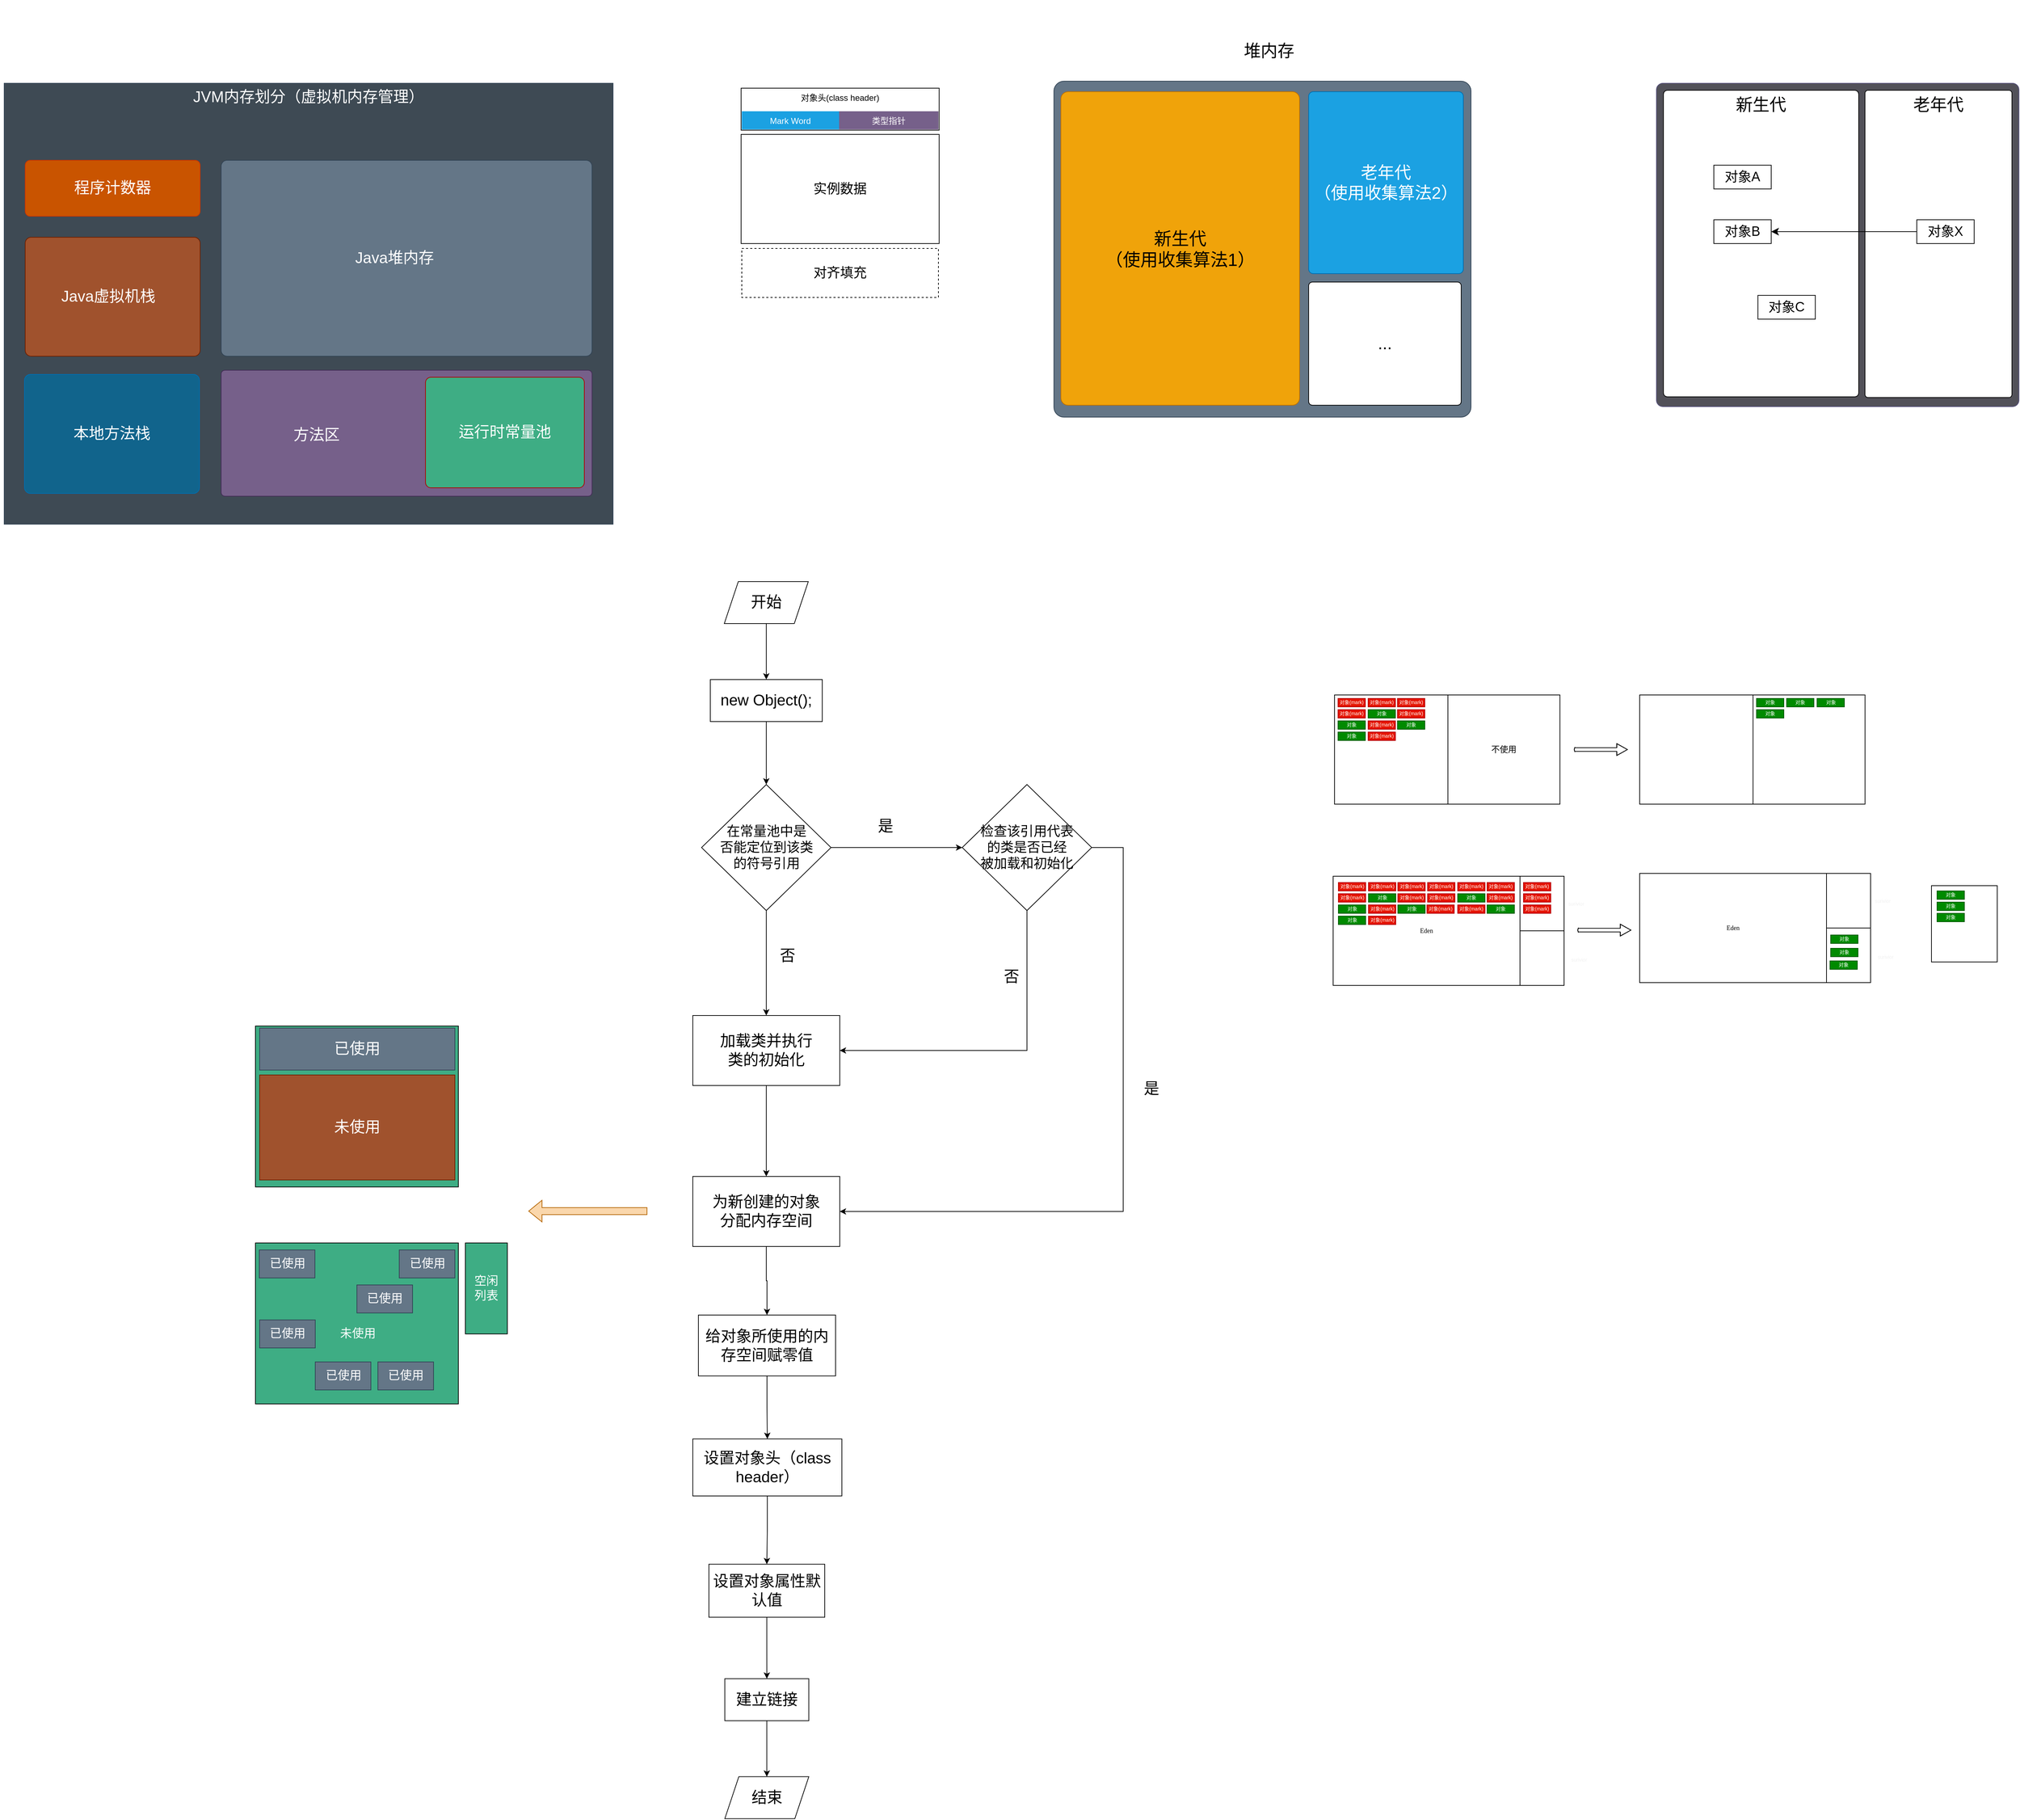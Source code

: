 <mxfile version="16.1.2" type="device"><diagram id="2Nyt67nOHdeNuC73Vq30" name="第 1 页"><mxGraphModel dx="5530" dy="2628" grid="0" gridSize="10" guides="1" tooltips="1" connect="1" arrows="1" fold="1" page="0" pageScale="1" pageWidth="827" pageHeight="1169" math="0" shadow="0"><root><mxCell id="0"/><mxCell id="1" parent="0"/><mxCell id="AKCNid6SDq53UMQEHIKk-112" value="" style="whiteSpace=wrap;html=1;fontSize=7;" vertex="1" parent="1"><mxGeometry x="2724" y="1236.5" width="94" height="109" as="geometry"/></mxCell><mxCell id="CnZKjHH5ffNXC-_R4o8h-1" value="JVM内存划分（虚拟机内存管理）" style="rounded=0;whiteSpace=wrap;html=1;verticalAlign=top;fontSize=22;fillColor=#3E4A54;fontColor=#ffffff;strokeColor=#314354;" parent="1" vertex="1"><mxGeometry x="-30" y="90" width="870" height="630" as="geometry"/></mxCell><mxCell id="CnZKjHH5ffNXC-_R4o8h-2" value="程序计数器" style="rounded=1;whiteSpace=wrap;html=1;fontSize=22;arcSize=9;fillColor=#C95400;fontColor=#FFFFFF;strokeColor=#C73500;" parent="1" vertex="1"><mxGeometry y="200" width="250" height="80" as="geometry"/></mxCell><mxCell id="CnZKjHH5ffNXC-_R4o8h-3" value="Java虚拟机栈&amp;nbsp;&lt;span style=&quot;white-space: pre&quot;&gt;&#9;&lt;/span&gt;" style="rounded=1;whiteSpace=wrap;html=1;fontSize=22;arcSize=5;fillColor=#a0522d;fontColor=#ffffff;strokeColor=#6D1F00;" parent="1" vertex="1"><mxGeometry y="310" width="250" height="170" as="geometry"/></mxCell><mxCell id="CnZKjHH5ffNXC-_R4o8h-4" value="Java堆内存&lt;span style=&quot;white-space: pre&quot;&gt;&#9;&lt;/span&gt;" style="rounded=1;whiteSpace=wrap;html=1;fontSize=22;arcSize=3;fillColor=#647687;fontColor=#ffffff;strokeColor=#314354;" parent="1" vertex="1"><mxGeometry x="280" y="200" width="530" height="280" as="geometry"/></mxCell><mxCell id="CnZKjHH5ffNXC-_R4o8h-5" value="" style="rounded=1;whiteSpace=wrap;html=1;fontSize=22;arcSize=3;align=left;fillColor=#76608a;fontColor=#ffffff;strokeColor=#432D57;" parent="1" vertex="1"><mxGeometry x="280" y="500" width="530" height="180" as="geometry"/></mxCell><mxCell id="CnZKjHH5ffNXC-_R4o8h-6" value="运行时常量池" style="rounded=1;whiteSpace=wrap;html=1;fontSize=22;arcSize=5;fillColor=#3EAD84;fontColor=#ffffff;strokeColor=#B20000;" parent="1" vertex="1"><mxGeometry x="572" y="510" width="227" height="158" as="geometry"/></mxCell><mxCell id="CnZKjHH5ffNXC-_R4o8h-10" value="" style="edgeStyle=orthogonalEdgeStyle;rounded=0;orthogonalLoop=1;jettySize=auto;html=1;fontSize=22;fontColor=#FFFFFF;" parent="1" source="CnZKjHH5ffNXC-_R4o8h-8" target="CnZKjHH5ffNXC-_R4o8h-9" edge="1"><mxGeometry relative="1" as="geometry"/></mxCell><mxCell id="CnZKjHH5ffNXC-_R4o8h-8" value="开始" style="shape=parallelogram;perimeter=parallelogramPerimeter;whiteSpace=wrap;html=1;fixedSize=1;fontSize=22;" parent="1" vertex="1"><mxGeometry x="999" y="802" width="120" height="60" as="geometry"/></mxCell><mxCell id="CnZKjHH5ffNXC-_R4o8h-12" value="" style="edgeStyle=orthogonalEdgeStyle;rounded=0;orthogonalLoop=1;jettySize=auto;html=1;fontSize=22;fontColor=#FFFFFF;" parent="1" source="CnZKjHH5ffNXC-_R4o8h-9" target="CnZKjHH5ffNXC-_R4o8h-11" edge="1"><mxGeometry relative="1" as="geometry"/></mxCell><mxCell id="CnZKjHH5ffNXC-_R4o8h-9" value="new Object();" style="whiteSpace=wrap;html=1;fontSize=22;" parent="1" vertex="1"><mxGeometry x="979" y="942" width="160" height="60" as="geometry"/></mxCell><mxCell id="CnZKjHH5ffNXC-_R4o8h-14" value="" style="edgeStyle=orthogonalEdgeStyle;rounded=0;orthogonalLoop=1;jettySize=auto;html=1;fontSize=22;fontColor=#FFFFFF;" parent="1" source="CnZKjHH5ffNXC-_R4o8h-11" target="CnZKjHH5ffNXC-_R4o8h-13" edge="1"><mxGeometry relative="1" as="geometry"/></mxCell><mxCell id="CnZKjHH5ffNXC-_R4o8h-17" value="" style="edgeStyle=orthogonalEdgeStyle;rounded=0;orthogonalLoop=1;jettySize=auto;html=1;fontSize=22;fontColor=#FFFFFF;" parent="1" source="CnZKjHH5ffNXC-_R4o8h-11" target="CnZKjHH5ffNXC-_R4o8h-16" edge="1"><mxGeometry relative="1" as="geometry"/></mxCell><mxCell id="CnZKjHH5ffNXC-_R4o8h-11" value="在常量池中是&lt;br style=&quot;font-size: 19px;&quot;&gt;否能定位到该类&lt;br style=&quot;font-size: 19px;&quot;&gt;的符号引用" style="rhombus;whiteSpace=wrap;html=1;fontSize=19;" parent="1" vertex="1"><mxGeometry x="966.5" y="1092" width="185" height="180" as="geometry"/></mxCell><mxCell id="CnZKjHH5ffNXC-_R4o8h-19" style="edgeStyle=orthogonalEdgeStyle;rounded=0;orthogonalLoop=1;jettySize=auto;html=1;entryX=1;entryY=0.5;entryDx=0;entryDy=0;fontSize=22;fontColor=#FFFFFF;" parent="1" source="CnZKjHH5ffNXC-_R4o8h-13" target="CnZKjHH5ffNXC-_R4o8h-16" edge="1"><mxGeometry relative="1" as="geometry"><Array as="points"><mxPoint x="1432" y="1472"/></Array></mxGeometry></mxCell><mxCell id="CnZKjHH5ffNXC-_R4o8h-23" style="edgeStyle=orthogonalEdgeStyle;rounded=0;orthogonalLoop=1;jettySize=auto;html=1;entryX=1;entryY=0.5;entryDx=0;entryDy=0;fontSize=22;fontColor=#FFFFFF;" parent="1" source="CnZKjHH5ffNXC-_R4o8h-13" target="CnZKjHH5ffNXC-_R4o8h-21" edge="1"><mxGeometry relative="1" as="geometry"><Array as="points"><mxPoint x="1569" y="1182"/><mxPoint x="1569" y="1702"/></Array></mxGeometry></mxCell><mxCell id="CnZKjHH5ffNXC-_R4o8h-13" value="检查该引用代表&lt;br style=&quot;font-size: 19px&quot;&gt;的类是否已经&lt;br&gt;被加载和初始化" style="rhombus;whiteSpace=wrap;html=1;fontSize=19;" parent="1" vertex="1"><mxGeometry x="1339" y="1092" width="185" height="180" as="geometry"/></mxCell><mxCell id="CnZKjHH5ffNXC-_R4o8h-15" value="是" style="text;html=1;align=center;verticalAlign=middle;resizable=0;points=[];autosize=1;fontSize=22;" parent="1" vertex="1"><mxGeometry x="1209" y="1137" width="40" height="30" as="geometry"/></mxCell><mxCell id="CnZKjHH5ffNXC-_R4o8h-22" value="" style="edgeStyle=orthogonalEdgeStyle;rounded=0;orthogonalLoop=1;jettySize=auto;html=1;fontSize=22;fontColor=#FFFFFF;" parent="1" source="CnZKjHH5ffNXC-_R4o8h-16" target="CnZKjHH5ffNXC-_R4o8h-21" edge="1"><mxGeometry relative="1" as="geometry"/></mxCell><mxCell id="CnZKjHH5ffNXC-_R4o8h-16" value="加载类并执行&lt;br&gt;类的初始化" style="whiteSpace=wrap;html=1;fontSize=22;" parent="1" vertex="1"><mxGeometry x="954" y="1422" width="210" height="100" as="geometry"/></mxCell><mxCell id="CnZKjHH5ffNXC-_R4o8h-18" value="否" style="text;html=1;align=center;verticalAlign=middle;resizable=0;points=[];autosize=1;fontSize=22;" parent="1" vertex="1"><mxGeometry x="1069" y="1322" width="40" height="30" as="geometry"/></mxCell><mxCell id="CnZKjHH5ffNXC-_R4o8h-20" value="否" style="text;html=1;align=center;verticalAlign=middle;resizable=0;points=[];autosize=1;fontSize=22;" parent="1" vertex="1"><mxGeometry x="1389" y="1352" width="40" height="30" as="geometry"/></mxCell><mxCell id="CnZKjHH5ffNXC-_R4o8h-46" value="" style="edgeStyle=orthogonalEdgeStyle;rounded=0;orthogonalLoop=1;jettySize=auto;html=1;fontSize=19;fontColor=#FFFFFF;" parent="1" source="CnZKjHH5ffNXC-_R4o8h-21" target="CnZKjHH5ffNXC-_R4o8h-45" edge="1"><mxGeometry relative="1" as="geometry"/></mxCell><mxCell id="CnZKjHH5ffNXC-_R4o8h-21" value="为新创建的对象&lt;br&gt;分配内存空间" style="whiteSpace=wrap;html=1;fontSize=22;" parent="1" vertex="1"><mxGeometry x="954" y="1652" width="210" height="100" as="geometry"/></mxCell><mxCell id="CnZKjHH5ffNXC-_R4o8h-24" value="是" style="text;html=1;align=center;verticalAlign=middle;resizable=0;points=[];autosize=1;fontSize=22;" parent="1" vertex="1"><mxGeometry x="1589" y="1512" width="40" height="30" as="geometry"/></mxCell><mxCell id="CnZKjHH5ffNXC-_R4o8h-26" value="" style="shape=flexArrow;endArrow=classic;html=1;rounded=0;fontSize=22;fontColor=#FFFFFF;fillColor=#fad7ac;strokeColor=#b46504;" parent="1" edge="1"><mxGeometry width="50" height="50" relative="1" as="geometry"><mxPoint x="889" y="1701.5" as="sourcePoint"/><mxPoint x="719" y="1701.5" as="targetPoint"/></mxGeometry></mxCell><mxCell id="CnZKjHH5ffNXC-_R4o8h-27" value="" style="rounded=0;whiteSpace=wrap;html=1;fontSize=22;fontColor=#FFFFFF;fillColor=#3EAD84;" parent="1" vertex="1"><mxGeometry x="329" y="1437" width="290" height="230" as="geometry"/></mxCell><mxCell id="CnZKjHH5ffNXC-_R4o8h-28" value="方案一：指针碰撞（内存连续）" style="text;html=1;align=center;verticalAlign=middle;resizable=0;points=[];autosize=1;strokeColor=none;fillColor=none;fontSize=22;fontColor=#FFFFFF;" parent="1" vertex="1"><mxGeometry x="-26" y="1482" width="320" height="30" as="geometry"/></mxCell><mxCell id="CnZKjHH5ffNXC-_R4o8h-29" value="" style="rounded=0;whiteSpace=wrap;html=1;fontSize=22;fontColor=#FFFFFF;fillColor=#3EAD84;" parent="1" vertex="1"><mxGeometry x="329" y="1747" width="290" height="230" as="geometry"/></mxCell><mxCell id="CnZKjHH5ffNXC-_R4o8h-30" value="方案二：（空闲列表）内存不连续" style="text;html=1;align=center;verticalAlign=middle;resizable=0;points=[];autosize=1;strokeColor=none;fillColor=none;fontSize=22;fontColor=#FFFFFF;" parent="1" vertex="1"><mxGeometry x="-36" y="1807" width="350" height="30" as="geometry"/></mxCell><mxCell id="CnZKjHH5ffNXC-_R4o8h-31" value="堆内存" style="text;html=1;align=center;verticalAlign=middle;resizable=0;points=[];autosize=1;strokeColor=none;fillColor=none;fontSize=22;fontColor=#FFFFFF;" parent="1" vertex="1"><mxGeometry x="434" y="1397" width="80" height="30" as="geometry"/></mxCell><mxCell id="CnZKjHH5ffNXC-_R4o8h-32" value="堆内存" style="text;html=1;align=center;verticalAlign=middle;resizable=0;points=[];autosize=1;strokeColor=none;fillColor=none;fontSize=22;fontColor=#FFFFFF;" parent="1" vertex="1"><mxGeometry x="434" y="1717" width="80" height="30" as="geometry"/></mxCell><mxCell id="CnZKjHH5ffNXC-_R4o8h-33" value="已使用" style="whiteSpace=wrap;html=1;fontSize=22;fontColor=#ffffff;fillColor=#647687;strokeColor=#314354;" parent="1" vertex="1"><mxGeometry x="335" y="1440" width="279" height="60" as="geometry"/></mxCell><mxCell id="CnZKjHH5ffNXC-_R4o8h-34" value="未使用" style="whiteSpace=wrap;html=1;fontSize=22;fontColor=#ffffff;fillColor=#a0522d;strokeColor=#6D1F00;" parent="1" vertex="1"><mxGeometry x="335" y="1507" width="279" height="150" as="geometry"/></mxCell><mxCell id="CnZKjHH5ffNXC-_R4o8h-35" value="移动指针划分出新对象&lt;br&gt;所需大小的内存空间" style="text;html=1;align=center;verticalAlign=middle;resizable=0;points=[];autosize=1;strokeColor=none;fillColor=none;fontSize=22;fontColor=#FFFFFF;" parent="1" vertex="1"><mxGeometry x="19" y="1527" width="240" height="60" as="geometry"/></mxCell><mxCell id="CnZKjHH5ffNXC-_R4o8h-36" value="已使用" style="whiteSpace=wrap;html=1;fontSize=17;fontColor=#ffffff;fillColor=#647687;strokeColor=#314354;" parent="1" vertex="1"><mxGeometry x="334.5" y="1757" width="79.5" height="40" as="geometry"/></mxCell><mxCell id="CnZKjHH5ffNXC-_R4o8h-37" value="已使用" style="whiteSpace=wrap;html=1;fontSize=17;fontColor=#ffffff;fillColor=#647687;strokeColor=#314354;" parent="1" vertex="1"><mxGeometry x="335" y="1857" width="79.5" height="40" as="geometry"/></mxCell><mxCell id="CnZKjHH5ffNXC-_R4o8h-38" value="已使用" style="whiteSpace=wrap;html=1;fontSize=17;fontColor=#ffffff;fillColor=#647687;strokeColor=#314354;" parent="1" vertex="1"><mxGeometry x="474" y="1807" width="79.5" height="40" as="geometry"/></mxCell><mxCell id="CnZKjHH5ffNXC-_R4o8h-39" value="已使用" style="whiteSpace=wrap;html=1;fontSize=17;fontColor=#ffffff;fillColor=#647687;strokeColor=#314354;" parent="1" vertex="1"><mxGeometry x="414.5" y="1917" width="79.5" height="40" as="geometry"/></mxCell><mxCell id="CnZKjHH5ffNXC-_R4o8h-40" value="已使用" style="whiteSpace=wrap;html=1;fontSize=17;fontColor=#ffffff;fillColor=#647687;strokeColor=#314354;" parent="1" vertex="1"><mxGeometry x="504" y="1917" width="79.5" height="40" as="geometry"/></mxCell><mxCell id="CnZKjHH5ffNXC-_R4o8h-41" value="已使用" style="whiteSpace=wrap;html=1;fontSize=17;fontColor=#ffffff;fillColor=#647687;strokeColor=#314354;" parent="1" vertex="1"><mxGeometry x="534.5" y="1757" width="79.5" height="40" as="geometry"/></mxCell><mxCell id="CnZKjHH5ffNXC-_R4o8h-42" value="未使用" style="text;html=1;align=center;verticalAlign=middle;resizable=0;points=[];autosize=1;strokeColor=none;fillColor=none;fontSize=17;fontColor=#FFFFFF;" parent="1" vertex="1"><mxGeometry x="439.5" y="1862" width="70" height="30" as="geometry"/></mxCell><mxCell id="CnZKjHH5ffNXC-_R4o8h-43" value="空闲&lt;br&gt;列表" style="whiteSpace=wrap;html=1;fontSize=17;fontColor=#FFFFFF;fillColor=#3EAD84;" parent="1" vertex="1"><mxGeometry x="629" y="1747" width="60" height="130" as="geometry"/></mxCell><mxCell id="CnZKjHH5ffNXC-_R4o8h-44" value="从空闲列表中找出一块&lt;br&gt;足够大的空间分配给&lt;br&gt;新创建的对象，每次操作&lt;br&gt;需要维护空闲列表" style="text;html=1;align=center;verticalAlign=middle;resizable=0;points=[];autosize=1;strokeColor=none;fillColor=none;fontSize=17;fontColor=#FFFFFF;" parent="1" vertex="1"><mxGeometry x="39" y="1857" width="200" height="90" as="geometry"/></mxCell><mxCell id="CnZKjHH5ffNXC-_R4o8h-48" value="" style="edgeStyle=orthogonalEdgeStyle;rounded=0;orthogonalLoop=1;jettySize=auto;html=1;fontSize=19;fontColor=#FFFFFF;" parent="1" source="CnZKjHH5ffNXC-_R4o8h-45" target="CnZKjHH5ffNXC-_R4o8h-47" edge="1"><mxGeometry relative="1" as="geometry"/></mxCell><mxCell id="CnZKjHH5ffNXC-_R4o8h-45" value="给对象所使用的内存空间赋零值" style="whiteSpace=wrap;html=1;fontSize=22;" parent="1" vertex="1"><mxGeometry x="962" y="1850" width="196" height="87" as="geometry"/></mxCell><mxCell id="CnZKjHH5ffNXC-_R4o8h-50" value="" style="edgeStyle=orthogonalEdgeStyle;rounded=0;orthogonalLoop=1;jettySize=auto;html=1;fontSize=19;fontColor=#FFFFFF;" parent="1" source="CnZKjHH5ffNXC-_R4o8h-47" target="CnZKjHH5ffNXC-_R4o8h-49" edge="1"><mxGeometry relative="1" as="geometry"/></mxCell><mxCell id="CnZKjHH5ffNXC-_R4o8h-47" value="设置对象头（class header）" style="whiteSpace=wrap;html=1;fontSize=22;" parent="1" vertex="1"><mxGeometry x="954" y="2027" width="213" height="81.5" as="geometry"/></mxCell><mxCell id="CnZKjHH5ffNXC-_R4o8h-52" value="" style="edgeStyle=orthogonalEdgeStyle;rounded=0;orthogonalLoop=1;jettySize=auto;html=1;fontSize=19;fontColor=#FFFFFF;" parent="1" source="CnZKjHH5ffNXC-_R4o8h-49" target="CnZKjHH5ffNXC-_R4o8h-51" edge="1"><mxGeometry relative="1" as="geometry"/></mxCell><mxCell id="CnZKjHH5ffNXC-_R4o8h-49" value="设置对象属性默认值" style="whiteSpace=wrap;html=1;fontSize=22;" parent="1" vertex="1"><mxGeometry x="977" y="2206" width="165.5" height="75.75" as="geometry"/></mxCell><mxCell id="CnZKjHH5ffNXC-_R4o8h-54" value="" style="edgeStyle=orthogonalEdgeStyle;rounded=0;orthogonalLoop=1;jettySize=auto;html=1;fontSize=19;fontColor=#FFFFFF;" parent="1" source="CnZKjHH5ffNXC-_R4o8h-51" target="CnZKjHH5ffNXC-_R4o8h-53" edge="1"><mxGeometry relative="1" as="geometry"/></mxCell><mxCell id="CnZKjHH5ffNXC-_R4o8h-51" value="建立链接" style="whiteSpace=wrap;html=1;fontSize=22;" parent="1" vertex="1"><mxGeometry x="999.75" y="2369.625" width="120" height="60" as="geometry"/></mxCell><mxCell id="CnZKjHH5ffNXC-_R4o8h-53" value="结束" style="shape=parallelogram;perimeter=parallelogramPerimeter;whiteSpace=wrap;html=1;fixedSize=1;fontSize=22;" parent="1" vertex="1"><mxGeometry x="999.75" y="2509.625" width="120" height="60" as="geometry"/></mxCell><mxCell id="CnZKjHH5ffNXC-_R4o8h-56" value="对象头(class header)" style="whiteSpace=wrap;html=1;fontSize=12;verticalAlign=top;" parent="1" vertex="1"><mxGeometry x="1023" y="97" width="283" height="60" as="geometry"/></mxCell><mxCell id="CnZKjHH5ffNXC-_R4o8h-57" value="实例数据" style="whiteSpace=wrap;html=1;fontSize=19;" parent="1" vertex="1"><mxGeometry x="1023" y="163" width="283" height="156" as="geometry"/></mxCell><mxCell id="CnZKjHH5ffNXC-_R4o8h-58" value="对齐填充" style="whiteSpace=wrap;html=1;fontSize=19;dashed=1;" parent="1" vertex="1"><mxGeometry x="1024" y="326" width="281" height="70" as="geometry"/></mxCell><mxCell id="CnZKjHH5ffNXC-_R4o8h-59" value="Mark Word" style="whiteSpace=wrap;html=1;fontSize=12;verticalAlign=top;fillColor=#1ba1e2;fontColor=#ffffff;strokeColor=none;" parent="1" vertex="1"><mxGeometry x="1024" y="130" width="139" height="26" as="geometry"/></mxCell><mxCell id="CnZKjHH5ffNXC-_R4o8h-60" value="类型指针" style="whiteSpace=wrap;html=1;fontSize=12;verticalAlign=top;fillColor=#76608a;fontColor=#ffffff;strokeColor=none;" parent="1" vertex="1"><mxGeometry x="1163" y="130" width="142" height="26" as="geometry"/></mxCell><mxCell id="CnZKjHH5ffNXC-_R4o8h-61" value="&lt;span style=&quot;font-size: 22px ; text-align: left&quot;&gt;方法区&lt;/span&gt;" style="text;html=1;align=center;verticalAlign=middle;resizable=0;points=[];autosize=1;strokeColor=none;fillColor=none;fontSize=12;fontColor=#FFFFFF;" parent="1" vertex="1"><mxGeometry x="378" y="582" width="76" height="21" as="geometry"/></mxCell><mxCell id="CnZKjHH5ffNXC-_R4o8h-62" value="本地方法栈" style="rounded=1;whiteSpace=wrap;html=1;fontSize=22;arcSize=5;fillColor=#11648C;fontColor=#ffffff;strokeColor=#006EAF;" parent="1" vertex="1"><mxGeometry x="-1" y="506" width="250" height="170" as="geometry"/></mxCell><mxCell id="66-KCWZIdqzBh_9VsjR_-1" value="" style="rounded=1;whiteSpace=wrap;html=1;arcSize=3;fillColor=#647687;strokeColor=#314354;fontColor=#ffffff;" parent="1" vertex="1"><mxGeometry x="1470" y="87" width="596" height="480" as="geometry"/></mxCell><mxCell id="66-KCWZIdqzBh_9VsjR_-2" value="新生代&lt;br&gt;（使用收集算法1）" style="rounded=1;whiteSpace=wrap;html=1;arcSize=3;fontSize=25;fillColor=#f0a30a;strokeColor=#BD7000;fontColor=#000000;" parent="1" vertex="1"><mxGeometry x="1480" y="102" width="341" height="448" as="geometry"/></mxCell><mxCell id="66-KCWZIdqzBh_9VsjR_-3" value="堆内存" style="text;html=1;align=center;verticalAlign=middle;resizable=0;points=[];autosize=1;strokeColor=none;fillColor=none;fontSize=24;" parent="1" vertex="1"><mxGeometry x="1736" y="27" width="82" height="33" as="geometry"/></mxCell><mxCell id="66-KCWZIdqzBh_9VsjR_-4" value="老年代&lt;br&gt;（使用收集算法2）" style="rounded=1;whiteSpace=wrap;html=1;arcSize=3;fontSize=24;fillColor=#1ba1e2;strokeColor=#006EAF;fontColor=#ffffff;" parent="1" vertex="1"><mxGeometry x="1834" y="102" width="221" height="260" as="geometry"/></mxCell><mxCell id="66-KCWZIdqzBh_9VsjR_-5" value="..." style="rounded=1;whiteSpace=wrap;html=1;arcSize=3;fontSize=24;" parent="1" vertex="1"><mxGeometry x="1834" y="374" width="218" height="176" as="geometry"/></mxCell><mxCell id="66-KCWZIdqzBh_9VsjR_-8" value="" style="rounded=1;whiteSpace=wrap;html=1;fontSize=24;arcSize=2;fillColor=#525159;strokeColor=#56517e;" parent="1" vertex="1"><mxGeometry x="2331" y="90" width="518" height="462" as="geometry"/></mxCell><mxCell id="66-KCWZIdqzBh_9VsjR_-9" value="新生代" style="rounded=1;whiteSpace=wrap;html=1;fontSize=24;arcSize=2;verticalAlign=top;" parent="1" vertex="1"><mxGeometry x="2341" y="100" width="279" height="438" as="geometry"/></mxCell><mxCell id="66-KCWZIdqzBh_9VsjR_-11" value="老年代" style="rounded=1;whiteSpace=wrap;html=1;fontSize=24;arcSize=2;verticalAlign=top;" parent="1" vertex="1"><mxGeometry x="2629" y="100" width="210" height="439" as="geometry"/></mxCell><mxCell id="66-KCWZIdqzBh_9VsjR_-13" value="对象A" style="whiteSpace=wrap;html=1;fontSize=19;" parent="1" vertex="1"><mxGeometry x="2413" y="207" width="82" height="34" as="geometry"/></mxCell><mxCell id="66-KCWZIdqzBh_9VsjR_-14" value="对象B" style="whiteSpace=wrap;html=1;fontSize=19;" parent="1" vertex="1"><mxGeometry x="2413" y="285" width="82" height="34" as="geometry"/></mxCell><mxCell id="66-KCWZIdqzBh_9VsjR_-15" value="对象C" style="whiteSpace=wrap;html=1;fontSize=19;" parent="1" vertex="1"><mxGeometry x="2476" y="393" width="82" height="34" as="geometry"/></mxCell><mxCell id="66-KCWZIdqzBh_9VsjR_-17" style="edgeStyle=orthogonalEdgeStyle;rounded=0;orthogonalLoop=1;jettySize=auto;html=1;entryX=1;entryY=0.5;entryDx=0;entryDy=0;fontSize=19;endSize=8;" parent="1" source="66-KCWZIdqzBh_9VsjR_-16" target="66-KCWZIdqzBh_9VsjR_-14" edge="1"><mxGeometry relative="1" as="geometry"/></mxCell><mxCell id="66-KCWZIdqzBh_9VsjR_-16" value="对象X" style="whiteSpace=wrap;html=1;fontSize=19;" parent="1" vertex="1"><mxGeometry x="2703" y="285" width="82" height="34" as="geometry"/></mxCell><mxCell id="AKCNid6SDq53UMQEHIKk-1" value="#table1" style="text;html=1;align=center;verticalAlign=middle;resizable=0;points=[];autosize=1;strokeColor=none;fillColor=none;fontSize=13;fontColor=#FFFFFF;" vertex="1" parent="1"><mxGeometry x="312" y="-9" width="53" height="20" as="geometry"/></mxCell><mxCell id="AKCNid6SDq53UMQEHIKk-2" value="#table2" style="text;html=1;align=center;verticalAlign=middle;resizable=0;points=[];autosize=1;strokeColor=none;fillColor=none;fontSize=13;fontColor=#FFFFFF;" vertex="1" parent="1"><mxGeometry x="1139" y="1" width="53" height="20" as="geometry"/></mxCell><mxCell id="AKCNid6SDq53UMQEHIKk-3" value="#table3" style="text;html=1;align=center;verticalAlign=middle;resizable=0;points=[];autosize=1;strokeColor=none;fillColor=none;fontSize=13;fontColor=#FFFFFF;" vertex="1" parent="1"><mxGeometry x="1748" y="-29" width="53" height="20" as="geometry"/></mxCell><mxCell id="AKCNid6SDq53UMQEHIKk-4" value="#table4" style="text;html=1;align=center;verticalAlign=middle;resizable=0;points=[];autosize=1;strokeColor=none;fillColor=none;fontSize=13;fontColor=#FFFFFF;" vertex="1" parent="1"><mxGeometry x="2460" y="-14" width="53" height="20" as="geometry"/></mxCell><mxCell id="AKCNid6SDq53UMQEHIKk-5" value="#6" style="text;html=1;align=center;verticalAlign=middle;resizable=0;points=[];autosize=1;strokeColor=none;fillColor=none;fontSize=34;fontColor=#FFFFFF;strokeWidth=10;" vertex="1" parent="1"><mxGeometry x="606" y="1141" width="48" height="45" as="geometry"/></mxCell><mxCell id="AKCNid6SDq53UMQEHIKk-41" value="" style="edgeStyle=orthogonalEdgeStyle;shape=flexArrow;curved=1;rounded=1;orthogonalLoop=1;jettySize=auto;html=1;fontSize=12;fontColor=#FFFFFF;startArrow=classic;startFill=0;startSize=-0.03;endSize=4.726;targetPerimeterSpacing=0;strokeWidth=1;elbow=vertical;endWidth=10.775;startWidth=0;width=5.217;" edge="1" parent="1"><mxGeometry relative="1" as="geometry"><mxPoint x="2213" y="1042" as="sourcePoint"/><mxPoint x="2290" y="1042" as="targetPoint"/><Array as="points"><mxPoint x="2254" y="1042"/><mxPoint x="2254" y="1042"/></Array></mxGeometry></mxCell><mxCell id="AKCNid6SDq53UMQEHIKk-7" value="" style="whiteSpace=wrap;html=1;fontSize=22;" vertex="1" parent="1"><mxGeometry x="1871" y="964" width="162" height="156" as="geometry"/></mxCell><mxCell id="AKCNid6SDq53UMQEHIKk-8" value="不使用" style="whiteSpace=wrap;html=1;fontSize=12;" vertex="1" parent="1"><mxGeometry x="2033" y="964" width="160.07" height="156" as="geometry"/></mxCell><mxCell id="AKCNid6SDq53UMQEHIKk-10" value="内存空间" style="text;html=1;align=center;verticalAlign=middle;resizable=0;points=[];autosize=1;strokeColor=none;fillColor=none;fontSize=14;fontColor=#FFFFFF;" vertex="1" parent="1"><mxGeometry x="2004" y="920" width="66" height="21" as="geometry"/></mxCell><mxCell id="AKCNid6SDq53UMQEHIKk-11" value="对象(mark)" style="whiteSpace=wrap;html=1;fontSize=7;fillColor=#e51400;fontColor=#ffffff;strokeColor=#B20000;" vertex="1" parent="1"><mxGeometry x="1876" y="969" width="39" height="12" as="geometry"/></mxCell><mxCell id="AKCNid6SDq53UMQEHIKk-15" value="对象(mark)" style="whiteSpace=wrap;html=1;fontSize=7;fillColor=#e51400;fontColor=#ffffff;strokeColor=#B20000;" vertex="1" parent="1"><mxGeometry x="1876" y="985" width="39" height="12" as="geometry"/></mxCell><mxCell id="AKCNid6SDq53UMQEHIKk-16" value="对象(mark)" style="whiteSpace=wrap;html=1;fontSize=7;fillColor=#e51400;fontColor=#ffffff;strokeColor=#B20000;" vertex="1" parent="1"><mxGeometry x="1961" y="969" width="39" height="12" as="geometry"/></mxCell><mxCell id="AKCNid6SDq53UMQEHIKk-17" value="对象(mark)" style="whiteSpace=wrap;html=1;fontSize=7;fillColor=#e51400;fontColor=#ffffff;strokeColor=#B20000;" vertex="1" parent="1"><mxGeometry x="1919" y="969" width="39" height="12" as="geometry"/></mxCell><mxCell id="AKCNid6SDq53UMQEHIKk-18" value="对象(mark)" style="whiteSpace=wrap;html=1;fontSize=7;fillColor=#e51400;fontColor=#ffffff;strokeColor=#B20000;" vertex="1" parent="1"><mxGeometry x="1961" y="985" width="39" height="12" as="geometry"/></mxCell><mxCell id="AKCNid6SDq53UMQEHIKk-19" value="对象(mark)" style="whiteSpace=wrap;html=1;fontSize=7;fillColor=#e51400;fontColor=#ffffff;strokeColor=#B20000;" vertex="1" parent="1"><mxGeometry x="1919" y="1017" width="39" height="12" as="geometry"/></mxCell><mxCell id="AKCNid6SDq53UMQEHIKk-20" value="对象(mark)" style="whiteSpace=wrap;html=1;fontSize=7;fillColor=#e51400;fontColor=#ffffff;strokeColor=#B20000;" vertex="1" parent="1"><mxGeometry x="1919" y="1001" width="39" height="12" as="geometry"/></mxCell><mxCell id="AKCNid6SDq53UMQEHIKk-21" value="对象" style="whiteSpace=wrap;html=1;fontSize=7;fillColor=#008a00;fontColor=#ffffff;strokeColor=#005700;" vertex="1" parent="1"><mxGeometry x="1919" y="985" width="39" height="12" as="geometry"/></mxCell><mxCell id="AKCNid6SDq53UMQEHIKk-23" value="对象" style="whiteSpace=wrap;html=1;fontSize=7;fillColor=#008a00;fontColor=#ffffff;strokeColor=#005700;" vertex="1" parent="1"><mxGeometry x="1876" y="1001" width="39" height="12" as="geometry"/></mxCell><mxCell id="AKCNid6SDq53UMQEHIKk-24" value="对象" style="whiteSpace=wrap;html=1;fontSize=7;fillColor=#008a00;fontColor=#ffffff;strokeColor=#005700;" vertex="1" parent="1"><mxGeometry x="1961" y="1001" width="39" height="12" as="geometry"/></mxCell><mxCell id="AKCNid6SDq53UMQEHIKk-25" value="对象" style="whiteSpace=wrap;html=1;fontSize=7;fillColor=#008a00;fontColor=#ffffff;strokeColor=#005700;" vertex="1" parent="1"><mxGeometry x="1876" y="1017" width="39" height="12" as="geometry"/></mxCell><mxCell id="AKCNid6SDq53UMQEHIKk-27" value="" style="whiteSpace=wrap;html=1;fontSize=22;" vertex="1" parent="1"><mxGeometry x="2307" y="964" width="162" height="156" as="geometry"/></mxCell><mxCell id="AKCNid6SDq53UMQEHIKk-28" value="" style="whiteSpace=wrap;html=1;fontSize=12;" vertex="1" parent="1"><mxGeometry x="2469" y="964" width="160.07" height="156" as="geometry"/></mxCell><mxCell id="AKCNid6SDq53UMQEHIKk-36" value="对象" style="whiteSpace=wrap;html=1;fontSize=7;fillColor=#008a00;fontColor=#ffffff;strokeColor=#005700;" vertex="1" parent="1"><mxGeometry x="2517" y="969" width="39" height="12" as="geometry"/></mxCell><mxCell id="AKCNid6SDq53UMQEHIKk-37" value="对象" style="whiteSpace=wrap;html=1;fontSize=7;fillColor=#008a00;fontColor=#ffffff;strokeColor=#005700;" vertex="1" parent="1"><mxGeometry x="2560.5" y="969" width="39" height="12" as="geometry"/></mxCell><mxCell id="AKCNid6SDq53UMQEHIKk-39" value="对象" style="whiteSpace=wrap;html=1;fontSize=7;fillColor=#008a00;fontColor=#ffffff;strokeColor=#005700;" vertex="1" parent="1"><mxGeometry x="2474" y="985" width="39" height="12" as="geometry"/></mxCell><mxCell id="AKCNid6SDq53UMQEHIKk-40" value="对象" style="whiteSpace=wrap;html=1;fontSize=7;fillColor=#008a00;fontColor=#ffffff;strokeColor=#005700;" vertex="1" parent="1"><mxGeometry x="2474" y="969" width="39" height="12" as="geometry"/></mxCell><mxCell id="AKCNid6SDq53UMQEHIKk-42" value="GC" style="text;html=1;align=center;verticalAlign=middle;resizable=0;points=[];autosize=1;strokeColor=none;fillColor=none;fontSize=12;fontColor=#FFFFFF;" vertex="1" parent="1"><mxGeometry x="2236" y="1014" width="28" height="18" as="geometry"/></mxCell><mxCell id="AKCNid6SDq53UMQEHIKk-43" value="内存空间" style="text;html=1;align=center;verticalAlign=middle;resizable=0;points=[];autosize=1;strokeColor=none;fillColor=none;fontSize=14;fontColor=#FFFFFF;" vertex="1" parent="1"><mxGeometry x="2433" y="920" width="66" height="21" as="geometry"/></mxCell><mxCell id="AKCNid6SDq53UMQEHIKk-48" value="&lt;span style=&quot;font-family: timesnewromanpsmt; font-size: 9px;&quot;&gt;Eden&lt;br style=&quot;font-size: 9px;&quot;&gt;&lt;/span&gt;" style="whiteSpace=wrap;html=1;fontSize=9;" vertex="1" parent="1"><mxGeometry x="1869" y="1223" width="267" height="156" as="geometry"/></mxCell><mxCell id="AKCNid6SDq53UMQEHIKk-49" value="" style="whiteSpace=wrap;html=1;fontSize=7;" vertex="1" parent="1"><mxGeometry x="2136" y="1223" width="63" height="78" as="geometry"/></mxCell><mxCell id="AKCNid6SDq53UMQEHIKk-50" value="" style="whiteSpace=wrap;html=1;fontSize=7;" vertex="1" parent="1"><mxGeometry x="2136" y="1301" width="63" height="78" as="geometry"/></mxCell><mxCell id="AKCNid6SDq53UMQEHIKk-51" value="对象(mark)" style="whiteSpace=wrap;html=1;fontSize=7;fillColor=#e51400;fontColor=#ffffff;strokeColor=#B20000;" vertex="1" parent="1"><mxGeometry x="1876.5" y="1232" width="39" height="12" as="geometry"/></mxCell><mxCell id="AKCNid6SDq53UMQEHIKk-52" value="对象(mark)" style="whiteSpace=wrap;html=1;fontSize=7;fillColor=#e51400;fontColor=#ffffff;strokeColor=#B20000;" vertex="1" parent="1"><mxGeometry x="1876.5" y="1248" width="39" height="12" as="geometry"/></mxCell><mxCell id="AKCNid6SDq53UMQEHIKk-53" value="对象" style="whiteSpace=wrap;html=1;fontSize=7;fillColor=#008a00;fontColor=#ffffff;strokeColor=#005700;" vertex="1" parent="1"><mxGeometry x="1876.5" y="1264" width="39" height="12" as="geometry"/></mxCell><mxCell id="AKCNid6SDq53UMQEHIKk-54" value="对象" style="whiteSpace=wrap;html=1;fontSize=7;fillColor=#008a00;fontColor=#ffffff;strokeColor=#005700;" vertex="1" parent="1"><mxGeometry x="1876.5" y="1280" width="39" height="12" as="geometry"/></mxCell><mxCell id="AKCNid6SDq53UMQEHIKk-55" value="对象(mark)" style="whiteSpace=wrap;html=1;fontSize=7;fillColor=#e51400;fontColor=#ffffff;strokeColor=#B20000;" vertex="1" parent="1"><mxGeometry x="1919.5" y="1280" width="39" height="12" as="geometry"/></mxCell><mxCell id="AKCNid6SDq53UMQEHIKk-56" value="对象(mark)" style="whiteSpace=wrap;html=1;fontSize=7;fillColor=#e51400;fontColor=#ffffff;strokeColor=#B20000;" vertex="1" parent="1"><mxGeometry x="1919.5" y="1264" width="39" height="12" as="geometry"/></mxCell><mxCell id="AKCNid6SDq53UMQEHIKk-57" value="对象" style="whiteSpace=wrap;html=1;fontSize=7;fillColor=#008a00;fontColor=#ffffff;strokeColor=#005700;" vertex="1" parent="1"><mxGeometry x="1961.5" y="1264" width="39" height="12" as="geometry"/></mxCell><mxCell id="AKCNid6SDq53UMQEHIKk-58" value="对象(mark)" style="whiteSpace=wrap;html=1;fontSize=7;fillColor=#e51400;fontColor=#ffffff;strokeColor=#B20000;" vertex="1" parent="1"><mxGeometry x="1961.5" y="1248" width="39" height="12" as="geometry"/></mxCell><mxCell id="AKCNid6SDq53UMQEHIKk-59" value="对象(mark)" style="whiteSpace=wrap;html=1;fontSize=7;fillColor=#e51400;fontColor=#ffffff;strokeColor=#B20000;" vertex="1" parent="1"><mxGeometry x="1961.5" y="1232" width="39" height="12" as="geometry"/></mxCell><mxCell id="AKCNid6SDq53UMQEHIKk-60" value="对象(mark)" style="whiteSpace=wrap;html=1;fontSize=7;fillColor=#e51400;fontColor=#ffffff;strokeColor=#B20000;" vertex="1" parent="1"><mxGeometry x="1919.5" y="1232" width="39" height="12" as="geometry"/></mxCell><mxCell id="AKCNid6SDq53UMQEHIKk-61" value="对象" style="whiteSpace=wrap;html=1;fontSize=7;fillColor=#008a00;fontColor=#ffffff;strokeColor=#005700;" vertex="1" parent="1"><mxGeometry x="1919.5" y="1248" width="39" height="12" as="geometry"/></mxCell><mxCell id="AKCNid6SDq53UMQEHIKk-62" value="对象(mark)" style="whiteSpace=wrap;html=1;fontSize=7;fillColor=#e51400;fontColor=#ffffff;strokeColor=#B20000;" vertex="1" parent="1"><mxGeometry x="2004" y="1232" width="39" height="12" as="geometry"/></mxCell><mxCell id="AKCNid6SDq53UMQEHIKk-63" value="对象(mark)" style="whiteSpace=wrap;html=1;fontSize=7;fillColor=#e51400;fontColor=#ffffff;strokeColor=#B20000;" vertex="1" parent="1"><mxGeometry x="2004" y="1248" width="39" height="12" as="geometry"/></mxCell><mxCell id="AKCNid6SDq53UMQEHIKk-64" value="对象(mark)" style="whiteSpace=wrap;html=1;fontSize=7;fillColor=#e51400;fontColor=#ffffff;strokeColor=#B20000;" vertex="1" parent="1"><mxGeometry x="2047" y="1264" width="39" height="12" as="geometry"/></mxCell><mxCell id="AKCNid6SDq53UMQEHIKk-65" value="对象" style="whiteSpace=wrap;html=1;fontSize=7;fillColor=#008a00;fontColor=#ffffff;strokeColor=#005700;" vertex="1" parent="1"><mxGeometry x="2047" y="1248" width="39" height="12" as="geometry"/></mxCell><mxCell id="AKCNid6SDq53UMQEHIKk-66" value="对象(mark)" style="whiteSpace=wrap;html=1;fontSize=7;fillColor=#e51400;fontColor=#ffffff;strokeColor=#B20000;" vertex="1" parent="1"><mxGeometry x="2047" y="1232" width="39" height="12" as="geometry"/></mxCell><mxCell id="AKCNid6SDq53UMQEHIKk-67" value="对象(mark)" style="whiteSpace=wrap;html=1;fontSize=7;fillColor=#e51400;fontColor=#ffffff;strokeColor=#B20000;" vertex="1" parent="1"><mxGeometry x="2089" y="1232" width="39" height="12" as="geometry"/></mxCell><mxCell id="AKCNid6SDq53UMQEHIKk-68" value="对象(mark)" style="whiteSpace=wrap;html=1;fontSize=7;fillColor=#e51400;fontColor=#ffffff;strokeColor=#B20000;" vertex="1" parent="1"><mxGeometry x="2089" y="1248" width="39" height="12" as="geometry"/></mxCell><mxCell id="AKCNid6SDq53UMQEHIKk-69" value="对象" style="whiteSpace=wrap;html=1;fontSize=7;fillColor=#008a00;fontColor=#ffffff;strokeColor=#005700;" vertex="1" parent="1"><mxGeometry x="2089" y="1264" width="39" height="12" as="geometry"/></mxCell><mxCell id="AKCNid6SDq53UMQEHIKk-73" value="对象(mark)" style="whiteSpace=wrap;html=1;fontSize=7;fillColor=#e51400;fontColor=#ffffff;strokeColor=#B20000;" vertex="1" parent="1"><mxGeometry x="2141" y="1232" width="39" height="12" as="geometry"/></mxCell><mxCell id="AKCNid6SDq53UMQEHIKk-75" value="对象(mark)" style="whiteSpace=wrap;html=1;fontSize=7;fillColor=#e51400;fontColor=#ffffff;strokeColor=#B20000;" vertex="1" parent="1"><mxGeometry x="2141" y="1248" width="39" height="12" as="geometry"/></mxCell><mxCell id="AKCNid6SDq53UMQEHIKk-76" value="&lt;span style=&quot;color: rgb(240 , 240 , 240) ; font-size: 7px&quot;&gt;surivior&lt;/span&gt;" style="text;html=1;align=center;verticalAlign=middle;resizable=0;points=[];autosize=1;strokeColor=none;fillColor=none;fontSize=9;fontColor=#FFFFFF;" vertex="1" parent="1"><mxGeometry x="2199" y="1254" width="33" height="16" as="geometry"/></mxCell><mxCell id="AKCNid6SDq53UMQEHIKk-77" value="&lt;span style=&quot;color: rgb(240 , 240 , 240) ; font-size: 7px&quot;&gt;surivior&lt;/span&gt;" style="text;html=1;align=center;verticalAlign=middle;resizable=0;points=[];autosize=1;strokeColor=none;fillColor=none;fontSize=9;fontColor=#FFFFFF;" vertex="1" parent="1"><mxGeometry x="2203" y="1334" width="33" height="16" as="geometry"/></mxCell><mxCell id="AKCNid6SDq53UMQEHIKk-78" value="对象(mark)" style="whiteSpace=wrap;html=1;fontSize=7;fillColor=#e51400;fontColor=#ffffff;strokeColor=#B20000;" vertex="1" parent="1"><mxGeometry x="2003" y="1264" width="39" height="12" as="geometry"/></mxCell><mxCell id="AKCNid6SDq53UMQEHIKk-80" value="对象(mark)" style="whiteSpace=wrap;html=1;fontSize=7;fillColor=#e51400;fontColor=#ffffff;strokeColor=#B20000;" vertex="1" parent="1"><mxGeometry x="2141" y="1264" width="39" height="12" as="geometry"/></mxCell><mxCell id="AKCNid6SDq53UMQEHIKk-81" value="&lt;span style=&quot;font-family: timesnewromanpsmt; font-size: 9px;&quot;&gt;Eden&lt;br style=&quot;font-size: 9px;&quot;&gt;&lt;/span&gt;" style="whiteSpace=wrap;html=1;fontSize=9;" vertex="1" parent="1"><mxGeometry x="2307" y="1219" width="267" height="156" as="geometry"/></mxCell><mxCell id="AKCNid6SDq53UMQEHIKk-82" value="" style="whiteSpace=wrap;html=1;fontSize=7;" vertex="1" parent="1"><mxGeometry x="2574" y="1219" width="63" height="78" as="geometry"/></mxCell><mxCell id="AKCNid6SDq53UMQEHIKk-83" value="" style="whiteSpace=wrap;html=1;fontSize=7;" vertex="1" parent="1"><mxGeometry x="2574" y="1297" width="63" height="78" as="geometry"/></mxCell><mxCell id="AKCNid6SDq53UMQEHIKk-86" value="对象" style="whiteSpace=wrap;html=1;fontSize=7;fillColor=#008a00;fontColor=#ffffff;strokeColor=#005700;" vertex="1" parent="1"><mxGeometry x="2732" y="1260" width="39" height="12" as="geometry"/></mxCell><mxCell id="AKCNid6SDq53UMQEHIKk-87" value="对象" style="whiteSpace=wrap;html=1;fontSize=7;fillColor=#008a00;fontColor=#ffffff;strokeColor=#005700;" vertex="1" parent="1"><mxGeometry x="2732" y="1276" width="39" height="12" as="geometry"/></mxCell><mxCell id="AKCNid6SDq53UMQEHIKk-90" value="对象" style="whiteSpace=wrap;html=1;fontSize=7;fillColor=#008a00;fontColor=#ffffff;strokeColor=#005700;" vertex="1" parent="1"><mxGeometry x="2579" y="1344" width="39" height="12" as="geometry"/></mxCell><mxCell id="AKCNid6SDq53UMQEHIKk-94" value="对象" style="whiteSpace=wrap;html=1;fontSize=7;fillColor=#008a00;fontColor=#ffffff;strokeColor=#005700;" vertex="1" parent="1"><mxGeometry x="2732" y="1244" width="39" height="12" as="geometry"/></mxCell><mxCell id="AKCNid6SDq53UMQEHIKk-98" value="对象" style="whiteSpace=wrap;html=1;fontSize=7;fillColor=#008a00;fontColor=#ffffff;strokeColor=#005700;" vertex="1" parent="1"><mxGeometry x="2580" y="1326" width="39" height="12" as="geometry"/></mxCell><mxCell id="AKCNid6SDq53UMQEHIKk-102" value="对象" style="whiteSpace=wrap;html=1;fontSize=7;fillColor=#008a00;fontColor=#ffffff;strokeColor=#005700;" vertex="1" parent="1"><mxGeometry x="2580" y="1307" width="39" height="12" as="geometry"/></mxCell><mxCell id="AKCNid6SDq53UMQEHIKk-105" value="&lt;span style=&quot;color: rgb(240 , 240 , 240) ; font-size: 7px&quot;&gt;surivior&lt;/span&gt;" style="text;html=1;align=center;verticalAlign=middle;resizable=0;points=[];autosize=1;strokeColor=none;fillColor=none;fontSize=9;fontColor=#FFFFFF;" vertex="1" parent="1"><mxGeometry x="2637" y="1250" width="33" height="16" as="geometry"/></mxCell><mxCell id="AKCNid6SDq53UMQEHIKk-106" value="&lt;span style=&quot;color: rgb(240 , 240 , 240) ; font-size: 7px&quot;&gt;surivior&lt;/span&gt;" style="text;html=1;align=center;verticalAlign=middle;resizable=0;points=[];autosize=1;strokeColor=none;fillColor=none;fontSize=9;fontColor=#FFFFFF;" vertex="1" parent="1"><mxGeometry x="2641" y="1330" width="33" height="16" as="geometry"/></mxCell><mxCell id="AKCNid6SDq53UMQEHIKk-109" value="新生代内存" style="text;html=1;align=center;verticalAlign=middle;resizable=0;points=[];autosize=1;strokeColor=none;fillColor=none;fontSize=9;fontColor=#FFFFFF;" vertex="1" parent="1"><mxGeometry x="1988" y="1196" width="55" height="15" as="geometry"/></mxCell><mxCell id="AKCNid6SDq53UMQEHIKk-110" value="新生代内存" style="text;html=1;align=center;verticalAlign=middle;resizable=0;points=[];autosize=1;strokeColor=none;fillColor=none;fontSize=9;fontColor=#FFFFFF;" vertex="1" parent="1"><mxGeometry x="2444" y="1192" width="55" height="15" as="geometry"/></mxCell><mxCell id="AKCNid6SDq53UMQEHIKk-111" value="+" style="text;html=1;align=center;verticalAlign=middle;resizable=0;points=[];autosize=1;strokeColor=none;fillColor=none;fontSize=9;fontColor=#FFFFFF;" vertex="1" parent="1"><mxGeometry x="2685" y="1275" width="15" height="15" as="geometry"/></mxCell><mxCell id="AKCNid6SDq53UMQEHIKk-113" value="老年代内存" style="text;html=1;align=center;verticalAlign=middle;resizable=0;points=[];autosize=1;strokeColor=none;fillColor=none;fontSize=9;fontColor=#FFFFFF;" vertex="1" parent="1"><mxGeometry x="2743.5" y="1208" width="55" height="15" as="geometry"/></mxCell><mxCell id="AKCNid6SDq53UMQEHIKk-116" value="" style="edgeStyle=orthogonalEdgeStyle;shape=flexArrow;curved=1;rounded=1;orthogonalLoop=1;jettySize=auto;html=1;fontSize=12;fontColor=#FFFFFF;startArrow=classic;startFill=0;startSize=-0.03;endSize=4.726;targetPerimeterSpacing=0;strokeWidth=1;elbow=vertical;endWidth=10.775;startWidth=0;width=5.217;" edge="1" parent="1"><mxGeometry relative="1" as="geometry"><mxPoint x="2218" y="1300" as="sourcePoint"/><mxPoint x="2295.0" y="1300" as="targetPoint"/><Array as="points"><mxPoint x="2259" y="1300"/><mxPoint x="2259" y="1300"/></Array></mxGeometry></mxCell><mxCell id="AKCNid6SDq53UMQEHIKk-117" value="GC" style="text;html=1;align=center;verticalAlign=middle;resizable=0;points=[];autosize=1;strokeColor=none;fillColor=none;fontSize=12;fontColor=#FFFFFF;" vertex="1" parent="1"><mxGeometry x="2241" y="1272" width="28" height="18" as="geometry"/></mxCell><mxCell id="AKCNid6SDq53UMQEHIKk-118" value="#7" style="text;html=1;align=center;verticalAlign=middle;resizable=0;points=[];autosize=1;strokeColor=none;fillColor=none;fontSize=34;fontColor=#FFFFFF;strokeWidth=10;" vertex="1" parent="1"><mxGeometry x="2226" y="789" width="48" height="45" as="geometry"/></mxCell></root></mxGraphModel></diagram></mxfile>